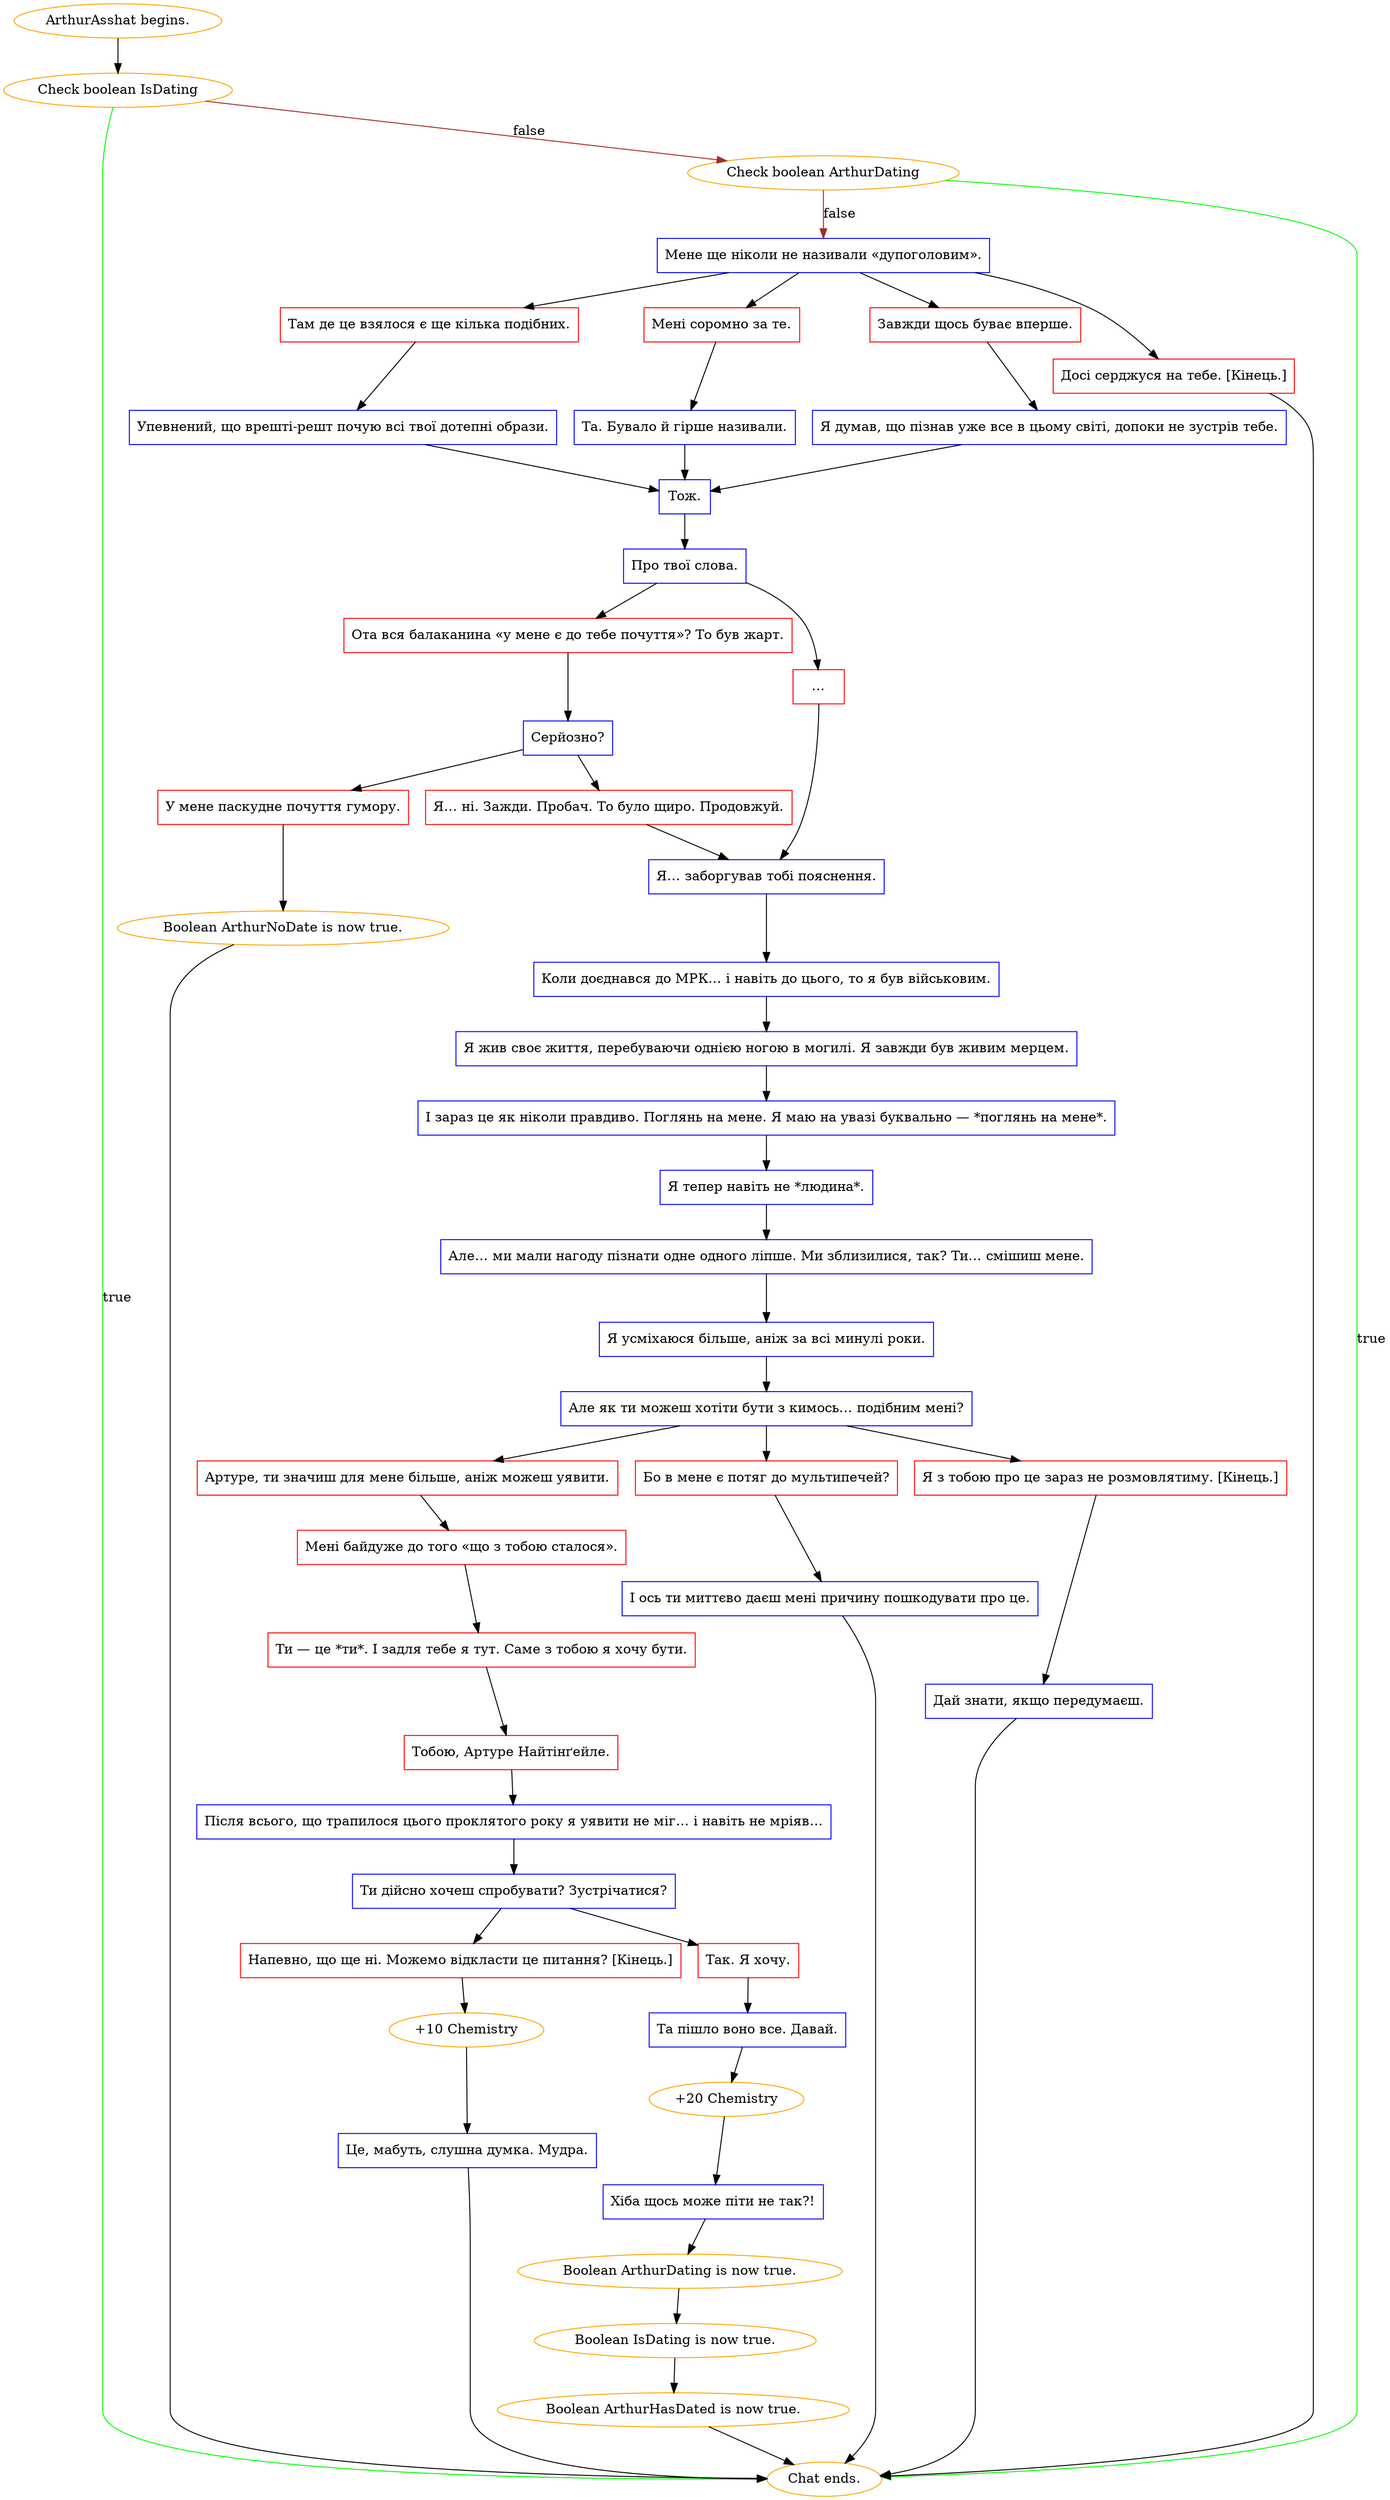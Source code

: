 digraph {
	"ArthurAsshat begins." [color=orange];
		"ArthurAsshat begins." -> j3976318622;
	j3976318622 [label="Check boolean IsDating",color=orange];
		j3976318622 -> "Chat ends." [label=true,color=green];
		j3976318622 -> j2438523578 [label=false,color=brown];
	"Chat ends." [color=orange];
	j2438523578 [label="Check boolean ArthurDating",color=orange];
		j2438523578 -> "Chat ends." [label=true,color=green];
		j2438523578 -> j346187005 [label=false,color=brown];
	j346187005 [label="Мене ще ніколи не називали «дупоголовим».",shape=box,color=blue];
		j346187005 -> j2454007803;
		j346187005 -> j2880331930;
		j346187005 -> j3613454601;
		j346187005 -> j2598727557;
	j2454007803 [label="Там де це взялося є ще кілька подібних.",shape=box,color=red];
		j2454007803 -> j4106775707;
	j2880331930 [label="Завжди щось буває вперше.",shape=box,color=red];
		j2880331930 -> j2749107890;
	j3613454601 [label="Мені соромно за те.",shape=box,color=red];
		j3613454601 -> j3410300720;
	j2598727557 [label="Досі серджуся на тебе. [Кінець.]",shape=box,color=red];
		j2598727557 -> "Chat ends.";
	j4106775707 [label="Упевнений, що врешті-решт почую всі твої дотепні образи.",shape=box,color=blue];
		j4106775707 -> j3556556810;
	j2749107890 [label="Я думав, що пізнав уже все в цьому світі, допоки не зустрів тебе.",shape=box,color=blue];
		j2749107890 -> j3556556810;
	j3410300720 [label="Та. Бувало й гірше називали.",shape=box,color=blue];
		j3410300720 -> j3556556810;
	j3556556810 [label="Тож.",shape=box,color=blue];
		j3556556810 -> j1094979772;
	j1094979772 [label="Про твої слова.",shape=box,color=blue];
		j1094979772 -> j363723178;
		j1094979772 -> j240769274;
	j363723178 [label="Ота вся балаканина «у мене є до тебе почуття»? То був жарт.",shape=box,color=red];
		j363723178 -> j3792431621;
	j240769274 [label="…",shape=box,color=red];
		j240769274 -> j3958996252;
	j3792431621 [label="Серйозно?",shape=box,color=blue];
		j3792431621 -> j913212214;
		j3792431621 -> j4281302598;
	j3958996252 [label="Я… заборгував тобі пояснення.",shape=box,color=blue];
		j3958996252 -> j2614023058;
	j913212214 [label="Я… ні. Зажди. Пробач. То було щиро. Продовжуй.",shape=box,color=red];
		j913212214 -> j3958996252;
	j4281302598 [label="У мене паскудне почуття гумору.",shape=box,color=red];
		j4281302598 -> j2533691464;
	j2614023058 [label="Коли доєднався до МРК… і навіть до цього, то я був військовим.",shape=box,color=blue];
		j2614023058 -> j1708309350;
	j2533691464 [label="Boolean ArthurNoDate is now true.",color=orange];
		j2533691464 -> "Chat ends.";
	j1708309350 [label="Я жив своє життя, перебуваючи однією ногою в могилі. Я завжди був живим мерцем.",shape=box,color=blue];
		j1708309350 -> j177747805;
	j177747805 [label="І зараз це як ніколи правдиво. Поглянь на мене. Я маю на увазі буквально — *поглянь на мене*.",shape=box,color=blue];
		j177747805 -> j755468827;
	j755468827 [label="Я тепер навіть не *людина*.",shape=box,color=blue];
		j755468827 -> j4286167270;
	j4286167270 [label="Але… ми мали нагоду пізнати одне одного ліпше. Ми зблизилися, так? Ти… смішиш мене.",shape=box,color=blue];
		j4286167270 -> j2066313184;
	j2066313184 [label="Я усміхаюся більше, аніж за всі минулі роки.",shape=box,color=blue];
		j2066313184 -> j1268959911;
	j1268959911 [label="Але як ти можеш хотіти бути з кимось… подібним мені?",shape=box,color=blue];
		j1268959911 -> j1780285910;
		j1268959911 -> j1391664013;
		j1268959911 -> j1641180433;
	j1780285910 [label="Артуре, ти значиш для мене більше, аніж можеш уявити.",shape=box,color=red];
		j1780285910 -> j551181762;
	j1391664013 [label="Бо в мене є потяг до мультипечей?",shape=box,color=red];
		j1391664013 -> j1943584327;
	j1641180433 [label="Я з тобою про це зараз не розмовлятиму. [Кінець.]",shape=box,color=red];
		j1641180433 -> j3011162094;
	j551181762 [label="Мені байдуже до того «що з тобою сталося».",shape=box,color=red];
		j551181762 -> j999908615;
	j1943584327 [label="І ось ти миттєво даєш мені причину пошкодувати про це.",shape=box,color=blue];
		j1943584327 -> "Chat ends.";
	j3011162094 [label="Дай знати, якщо передумаєш.",shape=box,color=blue];
		j3011162094 -> "Chat ends.";
	j999908615 [label="Ти — це *ти*. І задля тебе я тут. Саме з тобою я хочу бути.",shape=box,color=red];
		j999908615 -> j3814762994;
	j3814762994 [label="Тобою, Артуре Найтінґейле.",shape=box,color=red];
		j3814762994 -> j1828249426;
	j1828249426 [label="Після всього, що трапилося цього проклятого року я уявити не міг… і навіть не мріяв…",shape=box,color=blue];
		j1828249426 -> j673768169;
	j673768169 [label="Ти дійсно хочеш спробувати? Зустрічатися?",shape=box,color=blue];
		j673768169 -> j2915364972;
		j673768169 -> j2923698523;
	j2915364972 [label="Так. Я хочу.",shape=box,color=red];
		j2915364972 -> j1883168406;
	j2923698523 [label="Напевно, що ще ні. Можемо відкласти це питання? [Кінець.]",shape=box,color=red];
		j2923698523 -> j2536910198;
	j1883168406 [label="Та пішло воно все. Давай.",shape=box,color=blue];
		j1883168406 -> j1185158788;
	j2536910198 [label="+10 Chemistry",color=orange];
		j2536910198 -> j3864618656;
	j1185158788 [label="+20 Chemistry",color=orange];
		j1185158788 -> j699502572;
	j3864618656 [label="Це, мабуть, слушна думка. Мудра.",shape=box,color=blue];
		j3864618656 -> "Chat ends.";
	j699502572 [label="Хіба щось може піти не так?!",shape=box,color=blue];
		j699502572 -> j3371696257;
	j3371696257 [label="Boolean ArthurDating is now true.",color=orange];
		j3371696257 -> j3139269659;
	j3139269659 [label="Boolean IsDating is now true.",color=orange];
		j3139269659 -> j3103123730;
	j3103123730 [label="Boolean ArthurHasDated is now true.",color=orange];
		j3103123730 -> "Chat ends.";
}